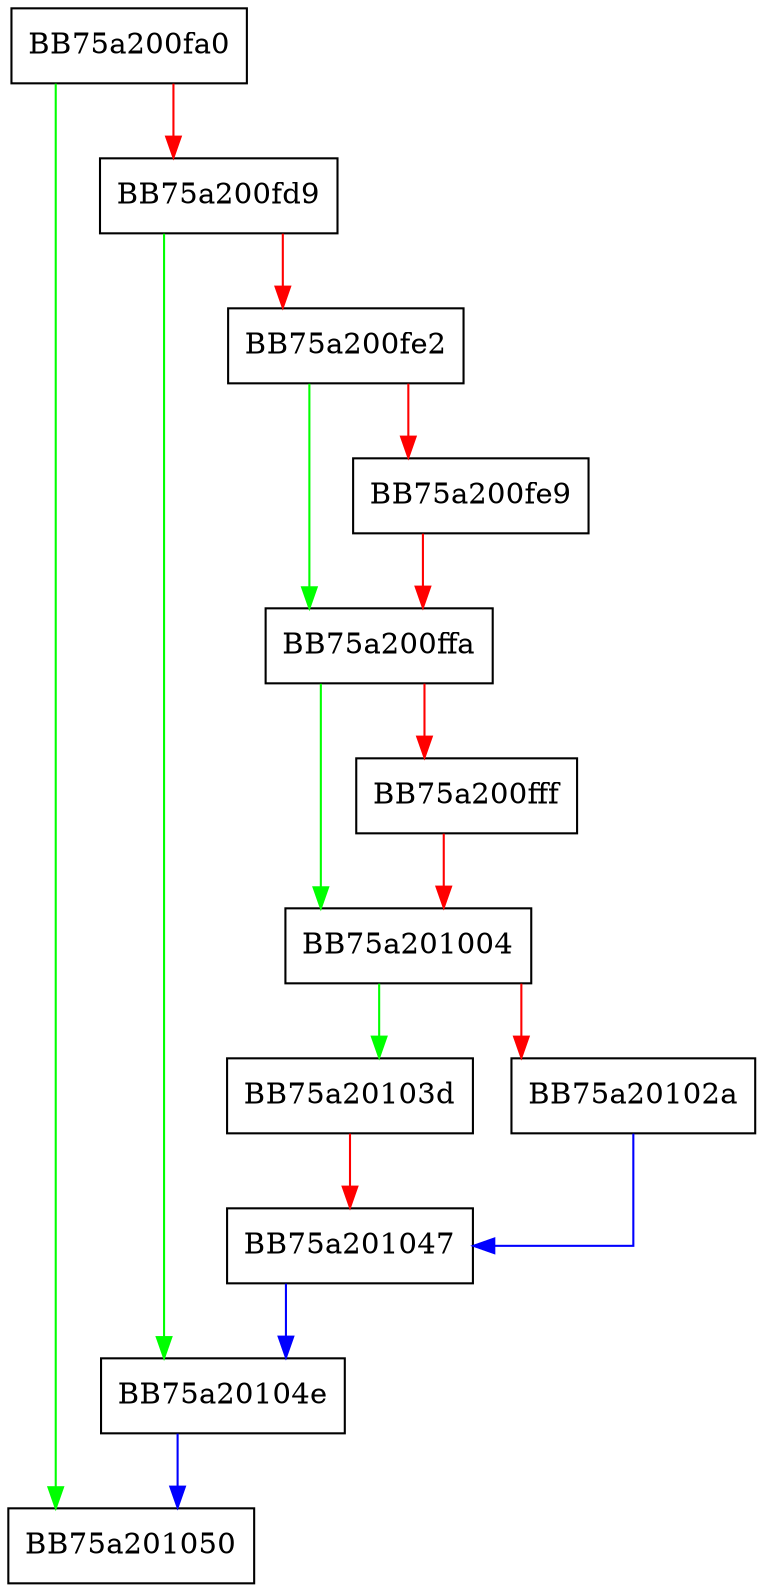 digraph addPattern {
  node [shape="box"];
  graph [splines=ortho];
  BB75a200fa0 -> BB75a201050 [color="green"];
  BB75a200fa0 -> BB75a200fd9 [color="red"];
  BB75a200fd9 -> BB75a20104e [color="green"];
  BB75a200fd9 -> BB75a200fe2 [color="red"];
  BB75a200fe2 -> BB75a200ffa [color="green"];
  BB75a200fe2 -> BB75a200fe9 [color="red"];
  BB75a200fe9 -> BB75a200ffa [color="red"];
  BB75a200ffa -> BB75a201004 [color="green"];
  BB75a200ffa -> BB75a200fff [color="red"];
  BB75a200fff -> BB75a201004 [color="red"];
  BB75a201004 -> BB75a20103d [color="green"];
  BB75a201004 -> BB75a20102a [color="red"];
  BB75a20102a -> BB75a201047 [color="blue"];
  BB75a20103d -> BB75a201047 [color="red"];
  BB75a201047 -> BB75a20104e [color="blue"];
  BB75a20104e -> BB75a201050 [color="blue"];
}